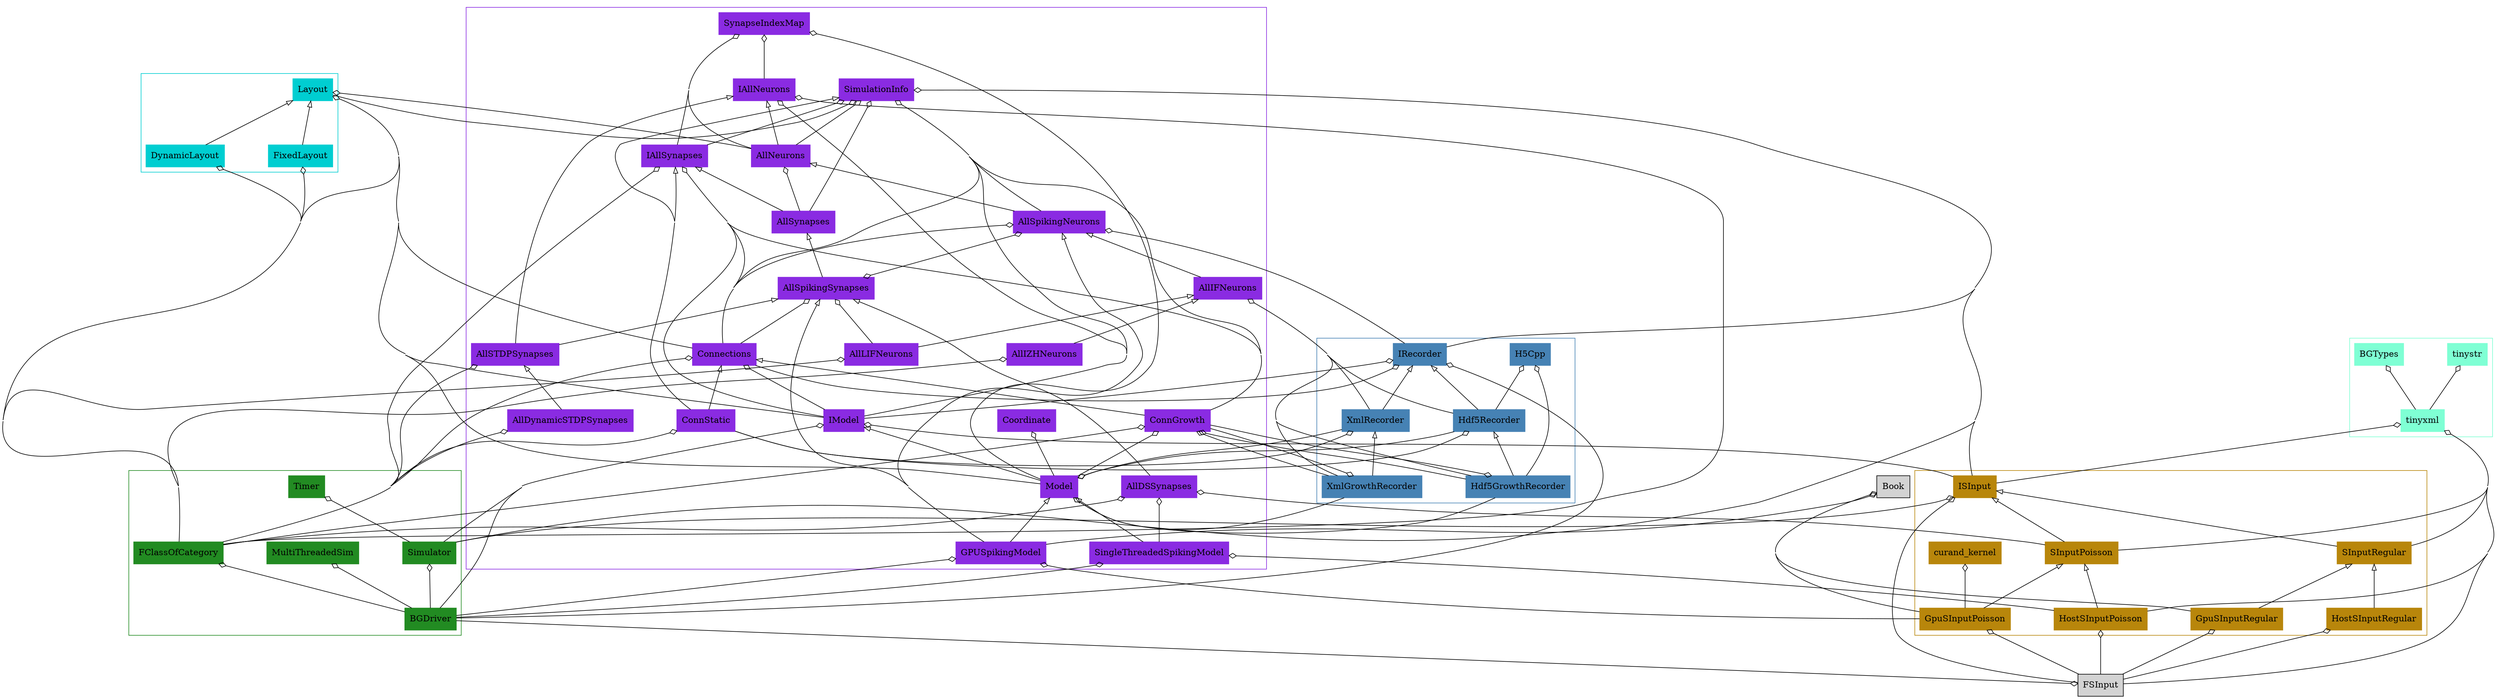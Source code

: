 //BrainGrid Overview
//Written in the Dot language (See Graphviz)

digraph {




	subgraph clusterA {
		node [shape = record];

		color = forestgreen
		BGDriver[label = BGDriver, style = filled, color = forestgreen];
		FClassOfCategory[label = FClassOfCategory, style = filled, color = forestgreen];
		MultiThreadedSim[label = MultiThreadedSim, style = filled, color = forestgreen];
		Simulator[label = Simulator, style = filled, color = forestgreen];
		Timer[label = Timer, style = filled, color = forestgreen];


		//------LAYOUT FOR SUBGRAPH------


		rankdir = BT; // Rank Direction Bottom to Top
		nodesep = 0.98; // Node Separation
		ranksep = 0.98; // Rank Separation


		//INHERITANCE//



		//COMPOSITION//


		BGDriver -> FClassOfCategory [arrowhead=ediamond];
		BGDriver -> MultiThreadedSim [arrowhead=ediamond];
		BGDriver -> Simulator [arrowhead=ediamond];

		Simulator -> Timer [arrowhead=ediamond];
	}//end subgraph A


	subgraph clusterB {
		node [shape = record];

		color = blueviolet
		AllDSSynapses[label = AllDSSynapses, style = filled, color = blueviolet];
		AllDynamicSTDPSynapses[label = AllDynamicSTDPSynapses, style = filled, color = blueviolet];
		AllIFNeurons[label = AllIFNeurons, style = filled, color = blueviolet];
		AllIZHNeurons[label = AllIZHNeurons, style = filled, color = blueviolet];
		AllLIFNeurons[label = AllLIFNeurons, style = filled, color = blueviolet];
		AllNeurons[label = AllNeurons, style = filled, color = blueviolet];
		AllSTDPSynapses[label = AllSTDPSynapses, style = filled, color = blueviolet];
		AllSpikingNeurons[label = AllSpikingNeurons, style = filled, color = blueviolet];
		AllSpikingSynapses[label = AllSpikingSynapses, style = filled, color = blueviolet];
		AllSynapses[label = AllSynapses, style = filled, color = blueviolet];
		ConnGrowth[label = ConnGrowth, style = filled, color = blueviolet];
		ConnStatic[label = ConnStatic, style = filled, color = blueviolet];
		Connections[label = Connections, style = filled, color = blueviolet];
		Coordinate[label = Coordinate, style = filled, color = blueviolet];
		GPUSpikingModel[label = GPUSpikingModel, style = filled, color = blueviolet];
		IAllNeurons[label = IAllNeurons, style = filled, color = blueviolet];
		IAllSynapses[label = IAllSynapses, style = filled, color = blueviolet];
		IModel[label = IModel, style = filled, color = blueviolet];
		Model[label = Model, style = filled, color = blueviolet];
		SimulationInfo[label = SimulationInfo, style = filled, color = blueviolet];
		SingleThreadedSpikingModel[label = SingleThreadedSpikingModel, style = filled, color = blueviolet];
		SynapseIndexMap[label = SynapseIndexMap, style = filled, color = blueviolet];


		//------LAYOUT FOR SUBGRAPH------


		rankdir = BT; // Rank Direction Bottom to Top
		nodesep = 0.98; // Node Separation
		ranksep = 0.98; // Rank Separation


		//INHERITANCE//


		AllDSSynapses -> AllSpikingSynapses [arrowhead=empty];

		AllDynamicSTDPSynapses -> AllSTDPSynapses [arrowhead=empty];

		AllIFNeurons -> AllSpikingNeurons [arrowhead=empty];

		AllIZHNeurons -> AllIFNeurons [arrowhead=empty];

		AllLIFNeurons -> AllIFNeurons [arrowhead=empty];

		AllNeurons -> IAllNeurons [arrowhead=empty];

		AllSTDPSynapses -> AllSpikingSynapses [arrowhead=empty];
		AllSTDPSynapses -> IAllNeurons [arrowhead=empty];

		AllSpikingNeurons -> AllNeurons [arrowhead=empty];

		AllSpikingSynapses -> AllSynapses [arrowhead=empty];

		AllSynapses -> IAllSynapses [arrowhead=empty];

		ConnGrowth -> Connections [arrowhead=empty];
		ConnGrowth -> IAllSynapses [arrowhead=empty];
		ConnGrowth -> SimulationInfo [arrowhead=empty];

		ConnStatic -> Connections [arrowhead=empty];
		ConnStatic -> IAllSynapses [arrowhead=empty];
		ConnStatic -> SimulationInfo [arrowhead=empty];

		GPUSpikingModel -> AllSpikingNeurons [arrowhead=empty];
		GPUSpikingModel -> AllSpikingSynapses [arrowhead=empty];
		GPUSpikingModel -> Model [arrowhead=empty];

		Model -> IModel [arrowhead=empty];

		SingleThreadedSpikingModel -> Model [arrowhead=empty];


		//COMPOSITION//


		AllLIFNeurons -> AllSpikingSynapses [arrowhead=ediamond];

		AllNeurons -> SimulationInfo [arrowhead=ediamond];
		AllNeurons -> SynapseIndexMap [arrowhead=ediamond];

		AllSpikingNeurons -> AllSpikingSynapses [arrowhead=ediamond];
		AllSpikingNeurons -> SimulationInfo [arrowhead=ediamond];

		AllSpikingSynapses -> AllSpikingNeurons [arrowhead=ediamond];

		AllSynapses -> AllNeurons [arrowhead=ediamond];
		AllSynapses -> SimulationInfo [arrowhead=ediamond];

		Connections -> AllSpikingNeurons [arrowhead=ediamond];
		Connections -> AllSpikingSynapses [arrowhead=ediamond];
		Connections -> IAllSynapses [arrowhead=ediamond];
		Connections -> SimulationInfo [arrowhead=ediamond];

		IAllNeurons -> SynapseIndexMap [arrowhead=ediamond];

		IAllSynapses -> SimulationInfo [arrowhead=ediamond];
		IAllSynapses -> SynapseIndexMap [arrowhead=ediamond];

		IModel -> Connections [arrowhead=ediamond];
		IModel -> IAllNeurons [arrowhead=ediamond];
		IModel -> IAllSynapses [arrowhead=ediamond];
		IModel -> SimulationInfo [arrowhead=ediamond];

		Model -> ConnGrowth [arrowhead=ediamond];
		Model -> Coordinate [arrowhead=ediamond];
		Model -> SynapseIndexMap [arrowhead=ediamond];

		SingleThreadedSpikingModel -> AllDSSynapses [arrowhead=ediamond];
	}//end subgraph B


	subgraph clusterC {
		node [shape = record];

		color = steelblue
		H5Cpp[label = H5Cpp, style = filled, color = steelblue];
		Hdf5GrowthRecorder[label = Hdf5GrowthRecorder, style = filled, color = steelblue];
		Hdf5Recorder[label = Hdf5Recorder, style = filled, color = steelblue];
		IRecorder[label = IRecorder, style = filled, color = steelblue];
		XmlGrowthRecorder[label = XmlGrowthRecorder, style = filled, color = steelblue];
		XmlRecorder[label = XmlRecorder, style = filled, color = steelblue];


		//------LAYOUT FOR SUBGRAPH------


		rankdir = BT; // Rank Direction Bottom to Top
		nodesep = 0.98; // Node Separation
		ranksep = 0.98; // Rank Separation


		//INHERITANCE//


		Hdf5GrowthRecorder -> Hdf5Recorder [arrowhead=empty];

		Hdf5Recorder -> IRecorder [arrowhead=empty];

		XmlGrowthRecorder -> XmlRecorder [arrowhead=empty];

		XmlRecorder -> IRecorder [arrowhead=empty];


		//COMPOSITION//


		Hdf5GrowthRecorder -> H5Cpp [arrowhead=ediamond];

		Hdf5Recorder -> H5Cpp [arrowhead=ediamond];
	}//end subgraph C


	subgraph clusterD {
		node [shape = record];

		color = darkturquoise
		DynamicLayout[label = DynamicLayout, style = filled, color = darkturquoise];
		FixedLayout[label = FixedLayout, style = filled, color = darkturquoise];
		Layout[label = Layout, style = filled, color = darkturquoise];


		//------LAYOUT FOR SUBGRAPH------


		rankdir = BT; // Rank Direction Bottom to Top
		nodesep = 0.98; // Node Separation
		ranksep = 0.98; // Rank Separation


		//INHERITANCE//


		DynamicLayout -> Layout [arrowhead=empty];

		FixedLayout -> Layout [arrowhead=empty];


		//COMPOSITION//

	}//end subgraph D


	subgraph clusterE {
		node [shape = record];

		color = darkgoldenrod
		GpuSInputPoisson[label = GpuSInputPoisson, style = filled, color = darkgoldenrod];
		GpuSInputRegular[label = GpuSInputRegular, style = filled, color = darkgoldenrod];
		HostSInputPoisson[label = HostSInputPoisson, style = filled, color = darkgoldenrod];
		HostSInputRegular[label = HostSInputRegular, style = filled, color = darkgoldenrod];
		ISInput[label = ISInput, style = filled, color = darkgoldenrod];
		SInputPoisson[label = SInputPoisson, style = filled, color = darkgoldenrod];
		SInputRegular[label = SInputRegular, style = filled, color = darkgoldenrod];
		curand_kernel[label = curand_kernel, style = filled, color = darkgoldenrod];


		//------LAYOUT FOR SUBGRAPH------


		rankdir = BT; // Rank Direction Bottom to Top
		nodesep = 0.98; // Node Separation
		ranksep = 0.98; // Rank Separation


		//INHERITANCE//


		GpuSInputPoisson -> SInputPoisson [arrowhead=empty];

		GpuSInputRegular -> SInputRegular [arrowhead=empty];

		HostSInputPoisson -> SInputPoisson [arrowhead=empty];

		HostSInputRegular -> SInputRegular [arrowhead=empty];

		SInputPoisson -> ISInput [arrowhead=empty];

		SInputRegular -> ISInput [arrowhead=empty];


		//COMPOSITION//


		GpuSInputPoisson -> curand_kernel [arrowhead=ediamond];
	}//end subgraph E


	subgraph clusterF {
		node [shape = record];

		color = aquamarine
		BGTypes[label = BGTypes, style = filled, color = aquamarine];
		tinystr[label = tinystr, style = filled, color = aquamarine];
		tinyxml[label = tinyxml, style = filled, color = aquamarine];


		//------LAYOUT FOR SUBGRAPH------


		rankdir = BT; // Rank Direction Bottom to Top
		nodesep = 0.98; // Node Separation
		ranksep = 0.98; // Rank Separation


		//INHERITANCE//



		//COMPOSITION//


		tinyxml -> BGTypes [arrowhead=ediamond];
		tinyxml -> tinystr [arrowhead=ediamond];
	}//end subgraph F


	subgraph G {
		node [shape = record];

		FSInput[label = FSInput, style = filled];


		//------LAYOUT FOR SUBGRAPH------


		rankdir = BT; // Rank Direction Bottom to Top
		nodesep = 0.98; // Node Separation
		ranksep = 0.98; // Rank Separation


		//INHERITANCE//



		//COMPOSITION//

	}//end subgraph G


	subgraph H {
		node [shape = record];

		Book[label = Book, style = filled];


		//------LAYOUT FOR SUBGRAPH------


		rankdir = BT; // Rank Direction Bottom to Top
		nodesep = 0.98; // Node Separation
		ranksep = 0.98; // Rank Separation


		//INHERITANCE//



		//COMPOSITION//

	}//end subgraph H
//-------LAYOUT OF RELATIONSHIPS BETWEEN SUBGRAPHS------//
rankdir = BT; // Rank Direction Top to Bottom
nodesep = 0.98; // Node Separation
ranksep = 0.98; // Rank Separation
concentrate = true;

BGDriver -> IModel [arrowhead=ediamond];
BGDriver -> IRecorder [arrowhead=ediamond];
BGDriver -> FSInput [arrowhead=ediamond];
BGDriver -> GPUSpikingModel [arrowhead=ediamond];
BGDriver -> SingleThreadedSpikingModel [arrowhead=ediamond];
AllNeurons -> Layout [arrowhead=ediamond];
IAllNeurons -> Layout [arrowhead=ediamond];
Layout -> SimulationInfo [arrowhead=ediamond];
Model -> Layout [arrowhead=ediamond];
ConnGrowth -> XmlGrowthRecorder [arrowhead=ediamond];
ConnGrowth -> Hdf5GrowthRecorder [arrowhead=ediamond];
Hdf5GrowthRecorder -> Model [arrowhead=ediamond];
Hdf5GrowthRecorder -> AllIFNeurons [arrowhead=ediamond];
Hdf5GrowthRecorder -> ConnGrowth [arrowhead=ediamond];
Hdf5Recorder -> Model [arrowhead=ediamond];
Hdf5Recorder -> AllIFNeurons [arrowhead=ediamond];
IRecorder -> SimulationInfo [arrowhead=ediamond];
IRecorder -> AllSpikingNeurons [arrowhead=ediamond];
XmlGrowthRecorder -> Model [arrowhead=ediamond];
XmlGrowthRecorder -> AllIFNeurons [arrowhead=ediamond];
XmlGrowthRecorder -> ConnGrowth [arrowhead=ediamond];
XmlRecorder -> Model [arrowhead=ediamond];
XmlRecorder -> AllIFNeurons [arrowhead=ediamond];
XmlRecorder -> ConnGrowth [arrowhead=ediamond];
Connections -> Layout [arrowhead=ediamond];
Connections -> IRecorder [arrowhead=ediamond];
IModel -> IRecorder [arrowhead=ediamond];
IModel -> Layout [arrowhead=ediamond];
GPUSpikingModel -> Book [arrowhead=ediamond];
Simulator -> SimulationInfo [arrowhead=ediamond];
Simulator -> IModel [arrowhead=ediamond];
Simulator -> ISInput [arrowhead=ediamond];
ISInput -> SimulationInfo [arrowhead=ediamond];
ISInput -> IModel [arrowhead=ediamond];
ISInput -> tinyxml [arrowhead=ediamond];
FSInput -> ISInput [arrowhead=ediamond];
FSInput -> HostSInputRegular [arrowhead=ediamond];
FSInput -> HostSInputPoisson [arrowhead=ediamond];
FSInput -> GpuSInputRegular [arrowhead=ediamond];
FSInput -> GpuSInputPoisson [arrowhead=ediamond];
FSInput -> tinyxml [arrowhead=ediamond];
GpuSInputPoisson -> GPUSpikingModel [arrowhead=ediamond];
GpuSInputPoisson -> Book [arrowhead=ediamond];
SInputPoisson -> AllDSSynapses [arrowhead=ediamond];
SInputPoisson -> tinyxml [arrowhead=ediamond];
GpuSInputRegular -> Book [arrowhead=ediamond];
SInputRegular -> tinyxml [arrowhead=ediamond];
HostSInputPoisson -> SingleThreadedSpikingModel [arrowhead=ediamond];
HostSInputPoisson -> tinyxml [arrowhead=ediamond];
FClassOfCategory -> IAllNeurons [arrowhead=ediamond];
FClassOfCategory -> IAllSynapses [arrowhead=ediamond];
FClassOfCategory -> Connections [arrowhead=ediamond];
FClassOfCategory -> Layout [arrowhead=ediamond];
FClassOfCategory -> AllLIFNeurons [arrowhead=ediamond];
FClassOfCategory -> AllIZHNeurons [arrowhead=ediamond];
FClassOfCategory -> AllDSSynapses [arrowhead=ediamond];
FClassOfCategory -> AllSTDPSynapses [arrowhead=ediamond];
FClassOfCategory -> AllDynamicSTDPSynapses [arrowhead=ediamond];
FClassOfCategory -> ConnGrowth [arrowhead=ediamond];
FClassOfCategory -> ConnStatic [arrowhead=ediamond];
FClassOfCategory -> FixedLayout [arrowhead=ediamond];
FClassOfCategory -> DynamicLayout [arrowhead=ediamond];
ConnStatic -> XmlRecorder [arrowhead=ediamond];
ConnStatic -> Hdf5Recorder [arrowhead=ediamond];
}//End digraph declaration
